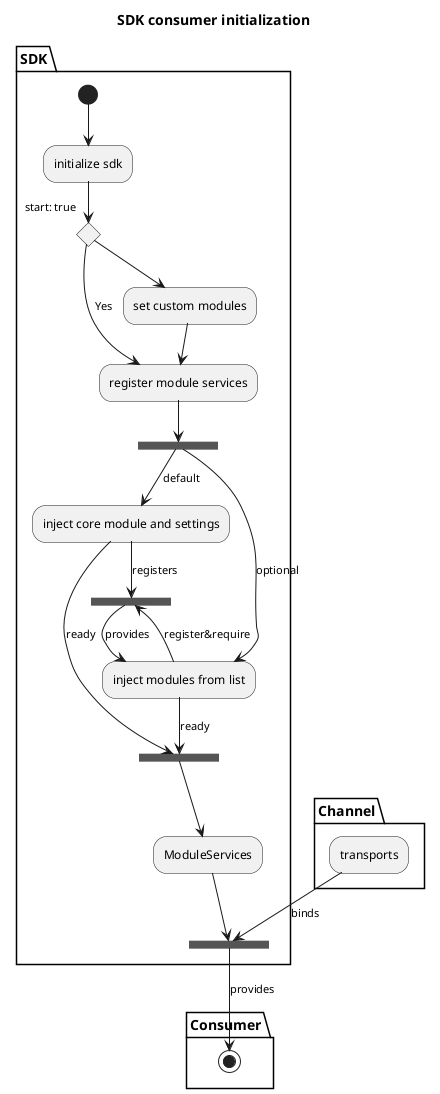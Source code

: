 @startuml
title SDK consumer initialization
partition SDK {
(*)  --> "initialize sdk"
If "start: true"
--> [Yes] "register module services"
else
--> "set custom modules"
--> "register module services"
Endif
--> ===Modules===
--> [default] "inject core module and settings"
--> [ready] ===customModules===
===Modules=== --> [optional] "inject modules from list"
-->[ready]===customModules===
--> ModuleServices
--> ===ServiceChannels==

"inject core module and settings" --> [registers] ===DIContainer===
"inject modules from list" --> [register&require] ===DIContainer===
===DIContainer=== --> [provides] "inject modules from list"
}

partition Channel {
 transports --> [binds] ===ServiceChannels==
}

partition Consumer {
===ServiceChannels== -->[provides](*)

}

@enduml

